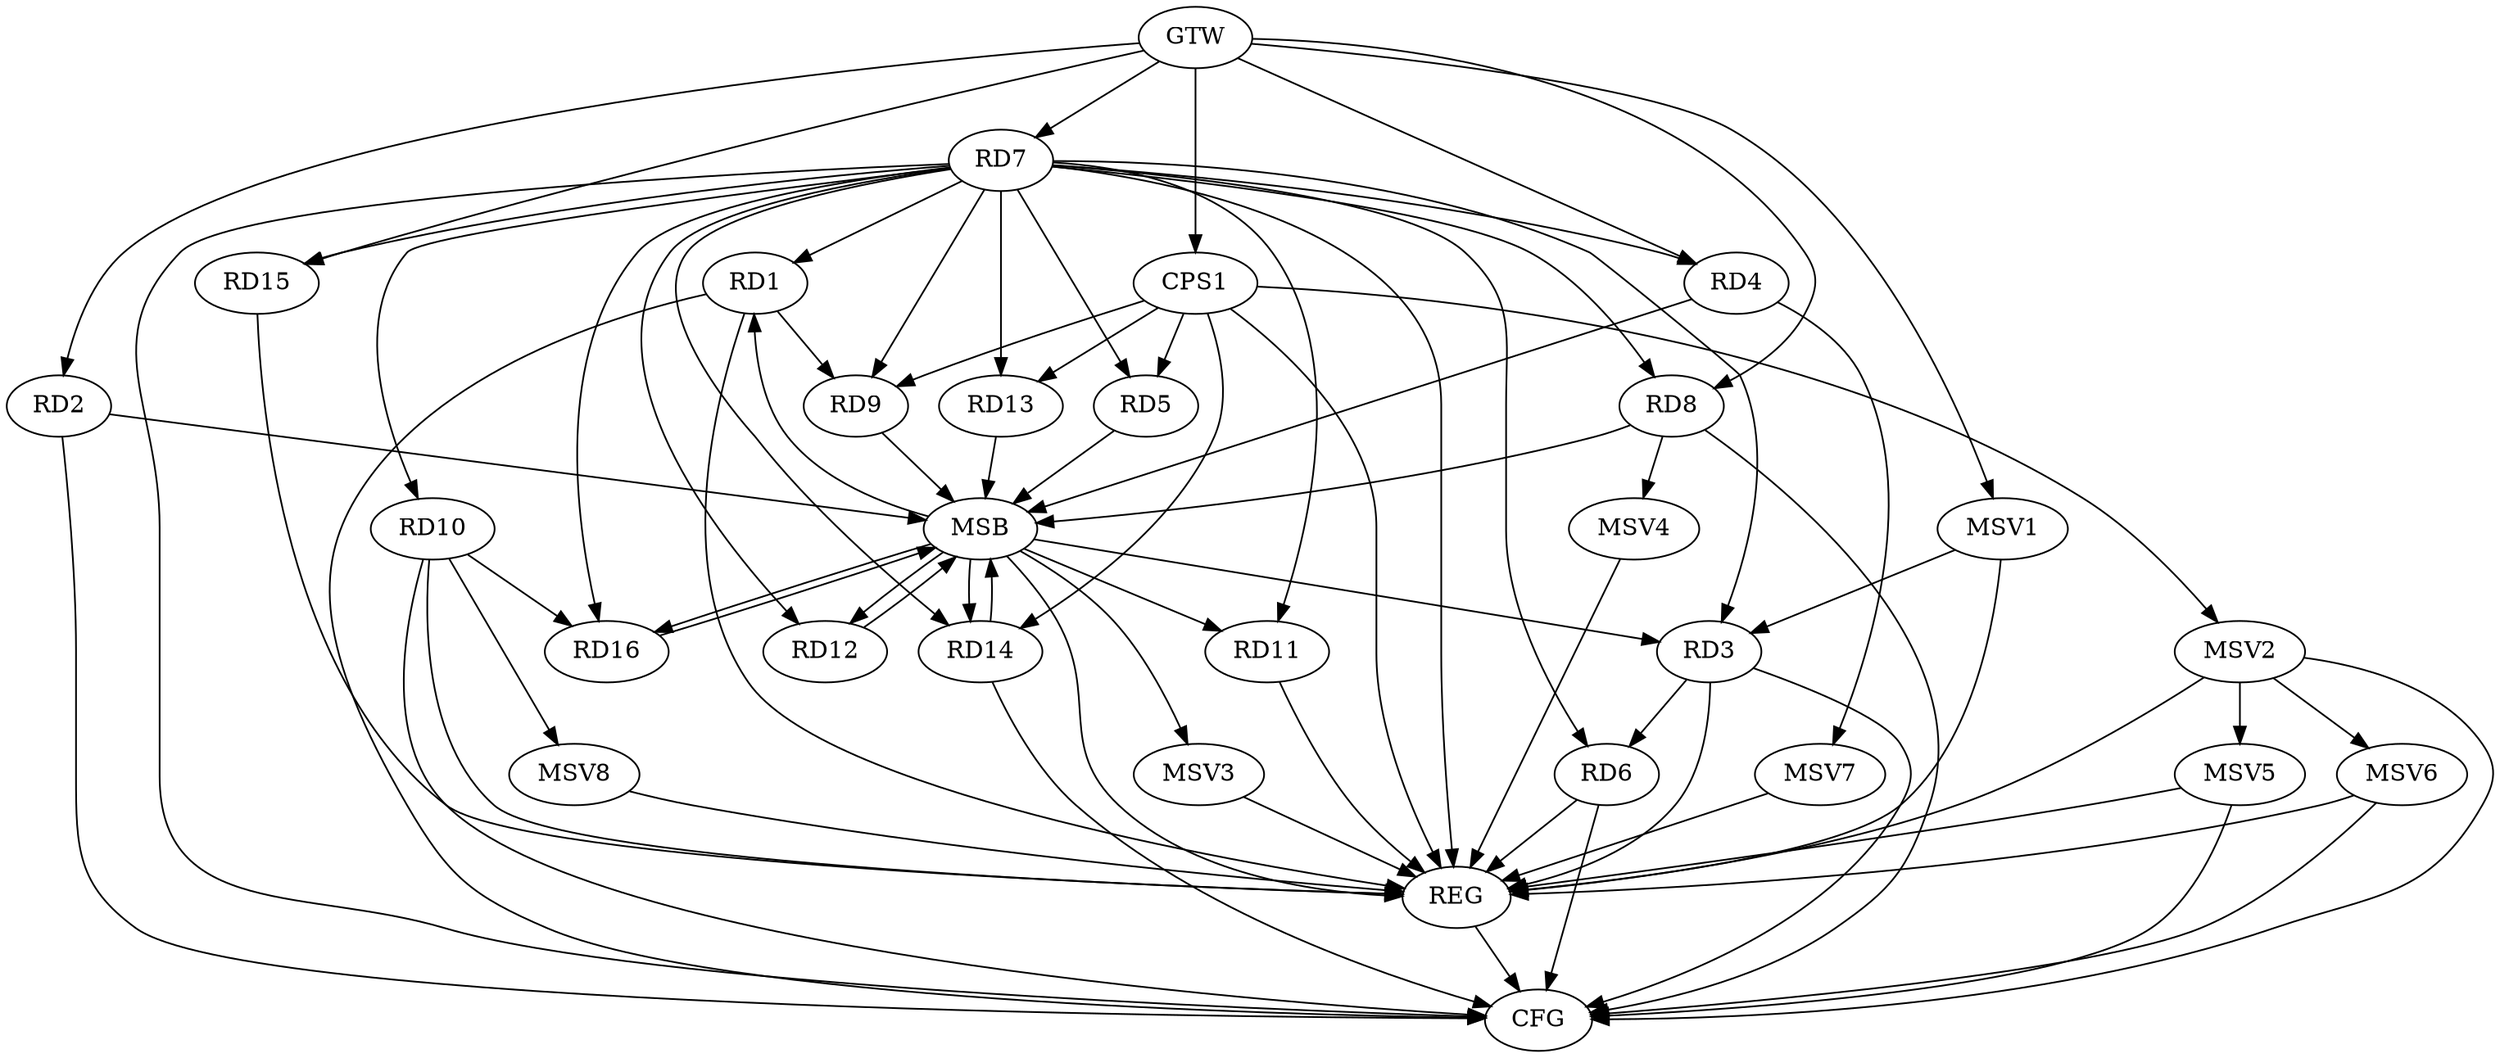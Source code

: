 strict digraph G {
  RD1 [ label="RD1" ];
  RD2 [ label="RD2" ];
  RD3 [ label="RD3" ];
  RD4 [ label="RD4" ];
  RD5 [ label="RD5" ];
  RD6 [ label="RD6" ];
  RD7 [ label="RD7" ];
  RD8 [ label="RD8" ];
  RD9 [ label="RD9" ];
  RD10 [ label="RD10" ];
  RD11 [ label="RD11" ];
  RD12 [ label="RD12" ];
  RD13 [ label="RD13" ];
  RD14 [ label="RD14" ];
  RD15 [ label="RD15" ];
  RD16 [ label="RD16" ];
  CPS1 [ label="CPS1" ];
  GTW [ label="GTW" ];
  REG [ label="REG" ];
  MSB [ label="MSB" ];
  CFG [ label="CFG" ];
  MSV1 [ label="MSV1" ];
  MSV2 [ label="MSV2" ];
  MSV3 [ label="MSV3" ];
  MSV4 [ label="MSV4" ];
  MSV5 [ label="MSV5" ];
  MSV6 [ label="MSV6" ];
  MSV7 [ label="MSV7" ];
  MSV8 [ label="MSV8" ];
  RD1 -> RD9;
  RD3 -> RD6;
  RD7 -> RD3;
  RD7 -> RD6;
  RD7 -> RD9;
  RD7 -> RD16;
  RD10 -> RD16;
  CPS1 -> RD5;
  CPS1 -> RD9;
  CPS1 -> RD13;
  CPS1 -> RD14;
  GTW -> RD2;
  GTW -> RD4;
  GTW -> RD7;
  GTW -> RD8;
  GTW -> RD15;
  GTW -> CPS1;
  RD1 -> REG;
  RD3 -> REG;
  RD6 -> REG;
  RD7 -> REG;
  RD10 -> REG;
  RD11 -> REG;
  RD15 -> REG;
  CPS1 -> REG;
  RD2 -> MSB;
  MSB -> RD1;
  MSB -> RD16;
  MSB -> REG;
  RD4 -> MSB;
  MSB -> RD14;
  RD5 -> MSB;
  RD8 -> MSB;
  MSB -> RD12;
  RD9 -> MSB;
  RD12 -> MSB;
  RD13 -> MSB;
  RD14 -> MSB;
  RD16 -> MSB;
  MSB -> RD3;
  MSB -> RD11;
  RD3 -> CFG;
  RD1 -> CFG;
  RD2 -> CFG;
  RD14 -> CFG;
  RD10 -> CFG;
  RD6 -> CFG;
  RD8 -> CFG;
  REG -> CFG;
  RD7 -> CFG;
  RD7 -> RD15;
  RD7 -> RD8;
  RD7 -> RD5;
  RD7 -> RD14;
  RD7 -> RD12;
  RD7 -> RD10;
  RD7 -> RD4;
  RD7 -> RD11;
  RD7 -> RD1;
  RD7 -> RD13;
  MSV1 -> RD3;
  GTW -> MSV1;
  MSV1 -> REG;
  CPS1 -> MSV2;
  MSV2 -> REG;
  MSV2 -> CFG;
  MSB -> MSV3;
  MSV3 -> REG;
  RD8 -> MSV4;
  MSV4 -> REG;
  MSV2 -> MSV5;
  MSV5 -> REG;
  MSV5 -> CFG;
  MSV2 -> MSV6;
  MSV6 -> REG;
  MSV6 -> CFG;
  RD4 -> MSV7;
  MSV7 -> REG;
  RD10 -> MSV8;
  MSV8 -> REG;
}
